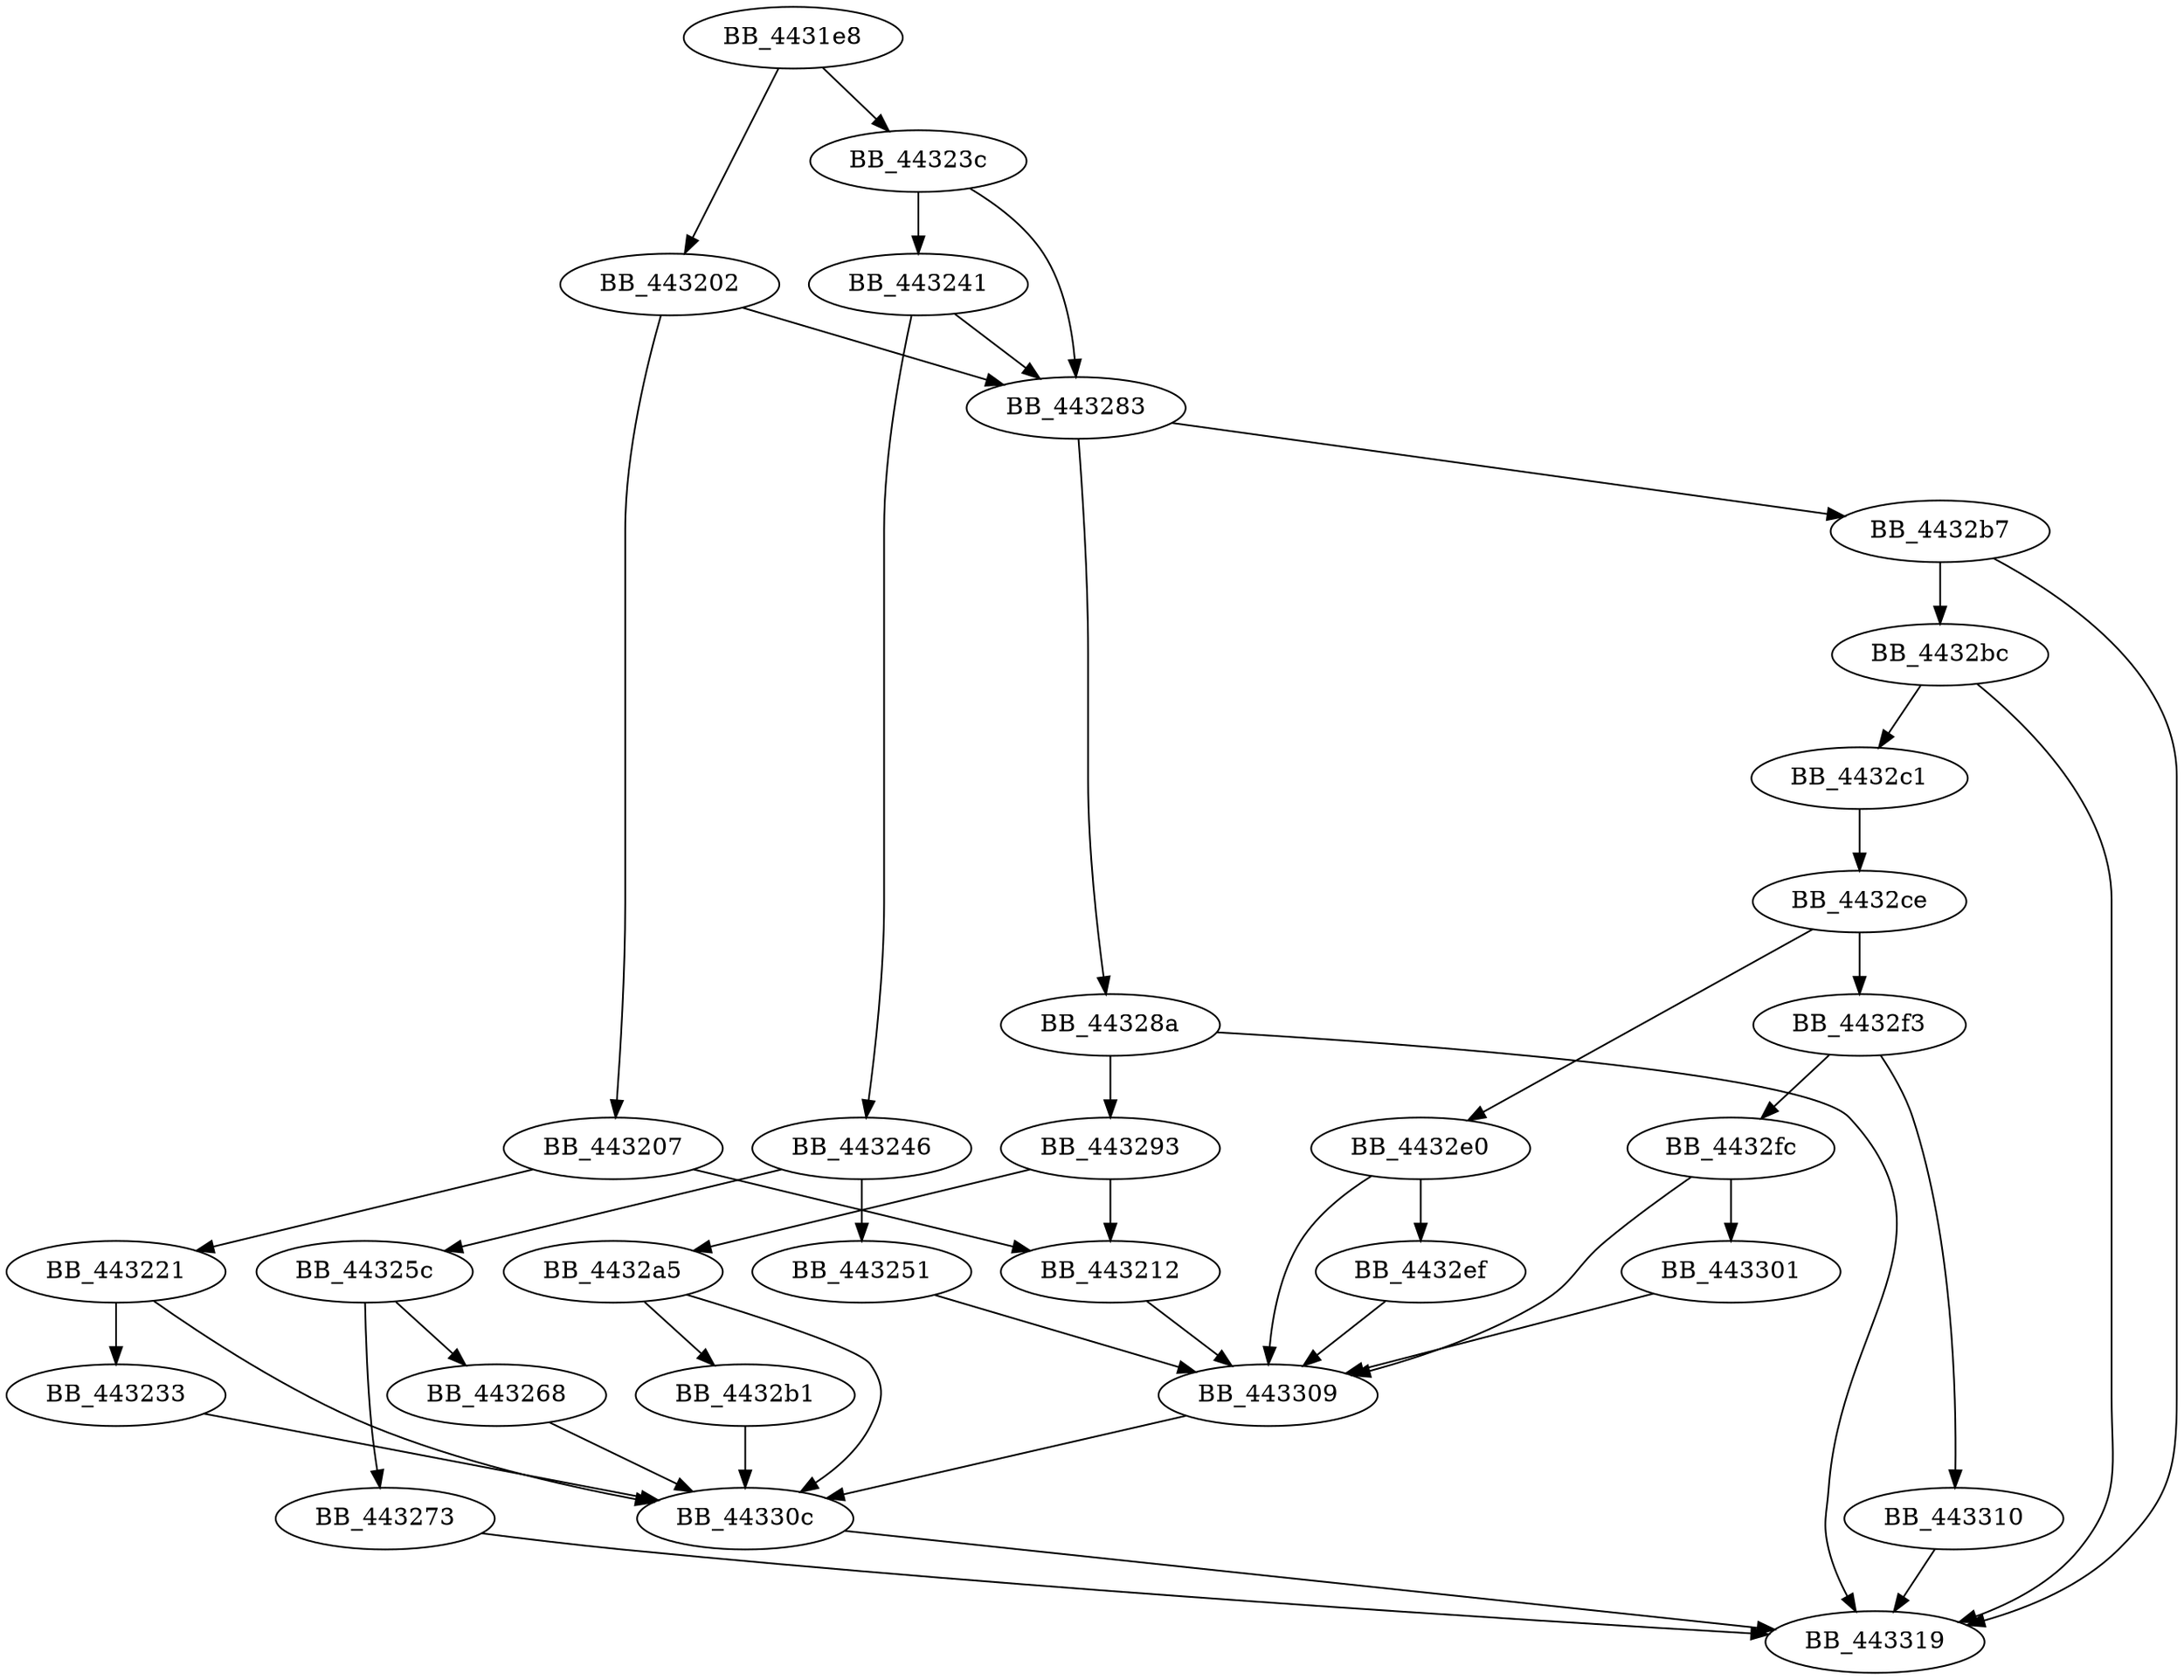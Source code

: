 DiGraph __powhlp{
BB_4431e8->BB_443202
BB_4431e8->BB_44323c
BB_443202->BB_443207
BB_443202->BB_443283
BB_443207->BB_443212
BB_443207->BB_443221
BB_443212->BB_443309
BB_443221->BB_443233
BB_443221->BB_44330c
BB_443233->BB_44330c
BB_44323c->BB_443241
BB_44323c->BB_443283
BB_443241->BB_443246
BB_443241->BB_443283
BB_443246->BB_443251
BB_443246->BB_44325c
BB_443251->BB_443309
BB_44325c->BB_443268
BB_44325c->BB_443273
BB_443268->BB_44330c
BB_443273->BB_443319
BB_443283->BB_44328a
BB_443283->BB_4432b7
BB_44328a->BB_443293
BB_44328a->BB_443319
BB_443293->BB_443212
BB_443293->BB_4432a5
BB_4432a5->BB_4432b1
BB_4432a5->BB_44330c
BB_4432b1->BB_44330c
BB_4432b7->BB_4432bc
BB_4432b7->BB_443319
BB_4432bc->BB_4432c1
BB_4432bc->BB_443319
BB_4432c1->BB_4432ce
BB_4432ce->BB_4432e0
BB_4432ce->BB_4432f3
BB_4432e0->BB_4432ef
BB_4432e0->BB_443309
BB_4432ef->BB_443309
BB_4432f3->BB_4432fc
BB_4432f3->BB_443310
BB_4432fc->BB_443301
BB_4432fc->BB_443309
BB_443301->BB_443309
BB_443309->BB_44330c
BB_44330c->BB_443319
BB_443310->BB_443319
}
